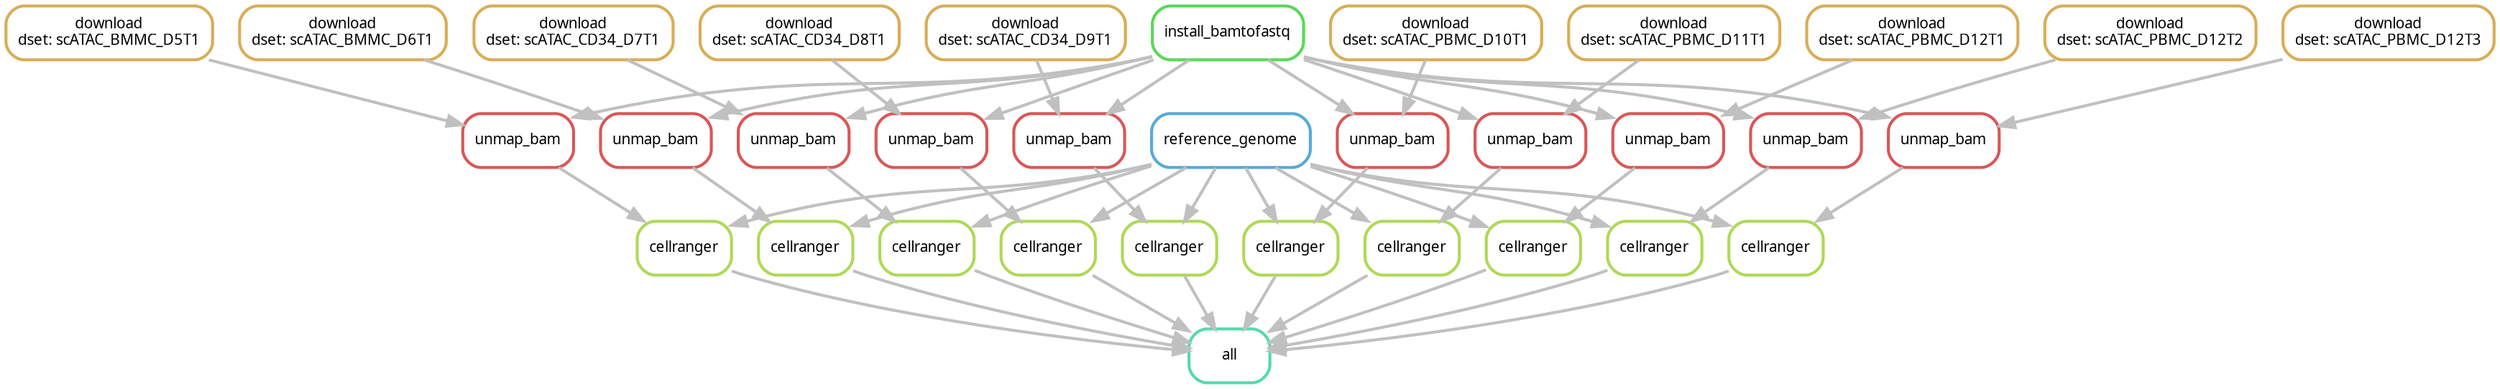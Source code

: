 digraph snakemake_dag {
    graph[bgcolor=white, margin=0];
    node[shape=box, style=rounded, fontname=sans,                 fontsize=10, penwidth=2];
    edge[penwidth=2, color=grey];
	0[label = "all", color = "0.44 0.6 0.85", style="rounded"];
	1[label = "cellranger", color = "0.22 0.6 0.85", style="rounded"];
	2[label = "unmap_bam", color = "0.00 0.6 0.85", style="rounded"];
	3[label = "download\ndset: scATAC_BMMC_D5T1", color = "0.11 0.6 0.85", style="rounded"];
	4[label = "install_bamtofastq", color = "0.33 0.6 0.85", style="rounded"];
	5[label = "reference_genome", color = "0.56 0.6 0.85", style="rounded"];
	6[label = "cellranger", color = "0.22 0.6 0.85", style="rounded"];
	7[label = "unmap_bam", color = "0.00 0.6 0.85", style="rounded"];
	8[label = "download\ndset: scATAC_BMMC_D6T1", color = "0.11 0.6 0.85", style="rounded"];
	9[label = "cellranger", color = "0.22 0.6 0.85", style="rounded"];
	10[label = "unmap_bam", color = "0.00 0.6 0.85", style="rounded"];
	11[label = "download\ndset: scATAC_CD34_D7T1", color = "0.11 0.6 0.85", style="rounded"];
	12[label = "cellranger", color = "0.22 0.6 0.85", style="rounded"];
	13[label = "unmap_bam", color = "0.00 0.6 0.85", style="rounded"];
	14[label = "download\ndset: scATAC_CD34_D8T1", color = "0.11 0.6 0.85", style="rounded"];
	15[label = "cellranger", color = "0.22 0.6 0.85", style="rounded"];
	16[label = "unmap_bam", color = "0.00 0.6 0.85", style="rounded"];
	17[label = "download\ndset: scATAC_CD34_D9T1", color = "0.11 0.6 0.85", style="rounded"];
	18[label = "cellranger", color = "0.22 0.6 0.85", style="rounded"];
	19[label = "unmap_bam", color = "0.00 0.6 0.85", style="rounded"];
	20[label = "download\ndset: scATAC_PBMC_D10T1", color = "0.11 0.6 0.85", style="rounded"];
	21[label = "cellranger", color = "0.22 0.6 0.85", style="rounded"];
	22[label = "unmap_bam", color = "0.00 0.6 0.85", style="rounded"];
	23[label = "download\ndset: scATAC_PBMC_D11T1", color = "0.11 0.6 0.85", style="rounded"];
	24[label = "cellranger", color = "0.22 0.6 0.85", style="rounded"];
	25[label = "unmap_bam", color = "0.00 0.6 0.85", style="rounded"];
	26[label = "download\ndset: scATAC_PBMC_D12T1", color = "0.11 0.6 0.85", style="rounded"];
	27[label = "cellranger", color = "0.22 0.6 0.85", style="rounded"];
	28[label = "unmap_bam", color = "0.00 0.6 0.85", style="rounded"];
	29[label = "download\ndset: scATAC_PBMC_D12T2", color = "0.11 0.6 0.85", style="rounded"];
	30[label = "cellranger", color = "0.22 0.6 0.85", style="rounded"];
	31[label = "unmap_bam", color = "0.00 0.6 0.85", style="rounded"];
	32[label = "download\ndset: scATAC_PBMC_D12T3", color = "0.11 0.6 0.85", style="rounded"];
	1 -> 0
	6 -> 0
	9 -> 0
	12 -> 0
	15 -> 0
	18 -> 0
	21 -> 0
	24 -> 0
	27 -> 0
	30 -> 0
	2 -> 1
	5 -> 1
	3 -> 2
	4 -> 2
	7 -> 6
	5 -> 6
	8 -> 7
	4 -> 7
	10 -> 9
	5 -> 9
	11 -> 10
	4 -> 10
	13 -> 12
	5 -> 12
	14 -> 13
	4 -> 13
	16 -> 15
	5 -> 15
	17 -> 16
	4 -> 16
	19 -> 18
	5 -> 18
	20 -> 19
	4 -> 19
	22 -> 21
	5 -> 21
	23 -> 22
	4 -> 22
	25 -> 24
	5 -> 24
	26 -> 25
	4 -> 25
	28 -> 27
	5 -> 27
	29 -> 28
	4 -> 28
	31 -> 30
	5 -> 30
	32 -> 31
	4 -> 31
}            
